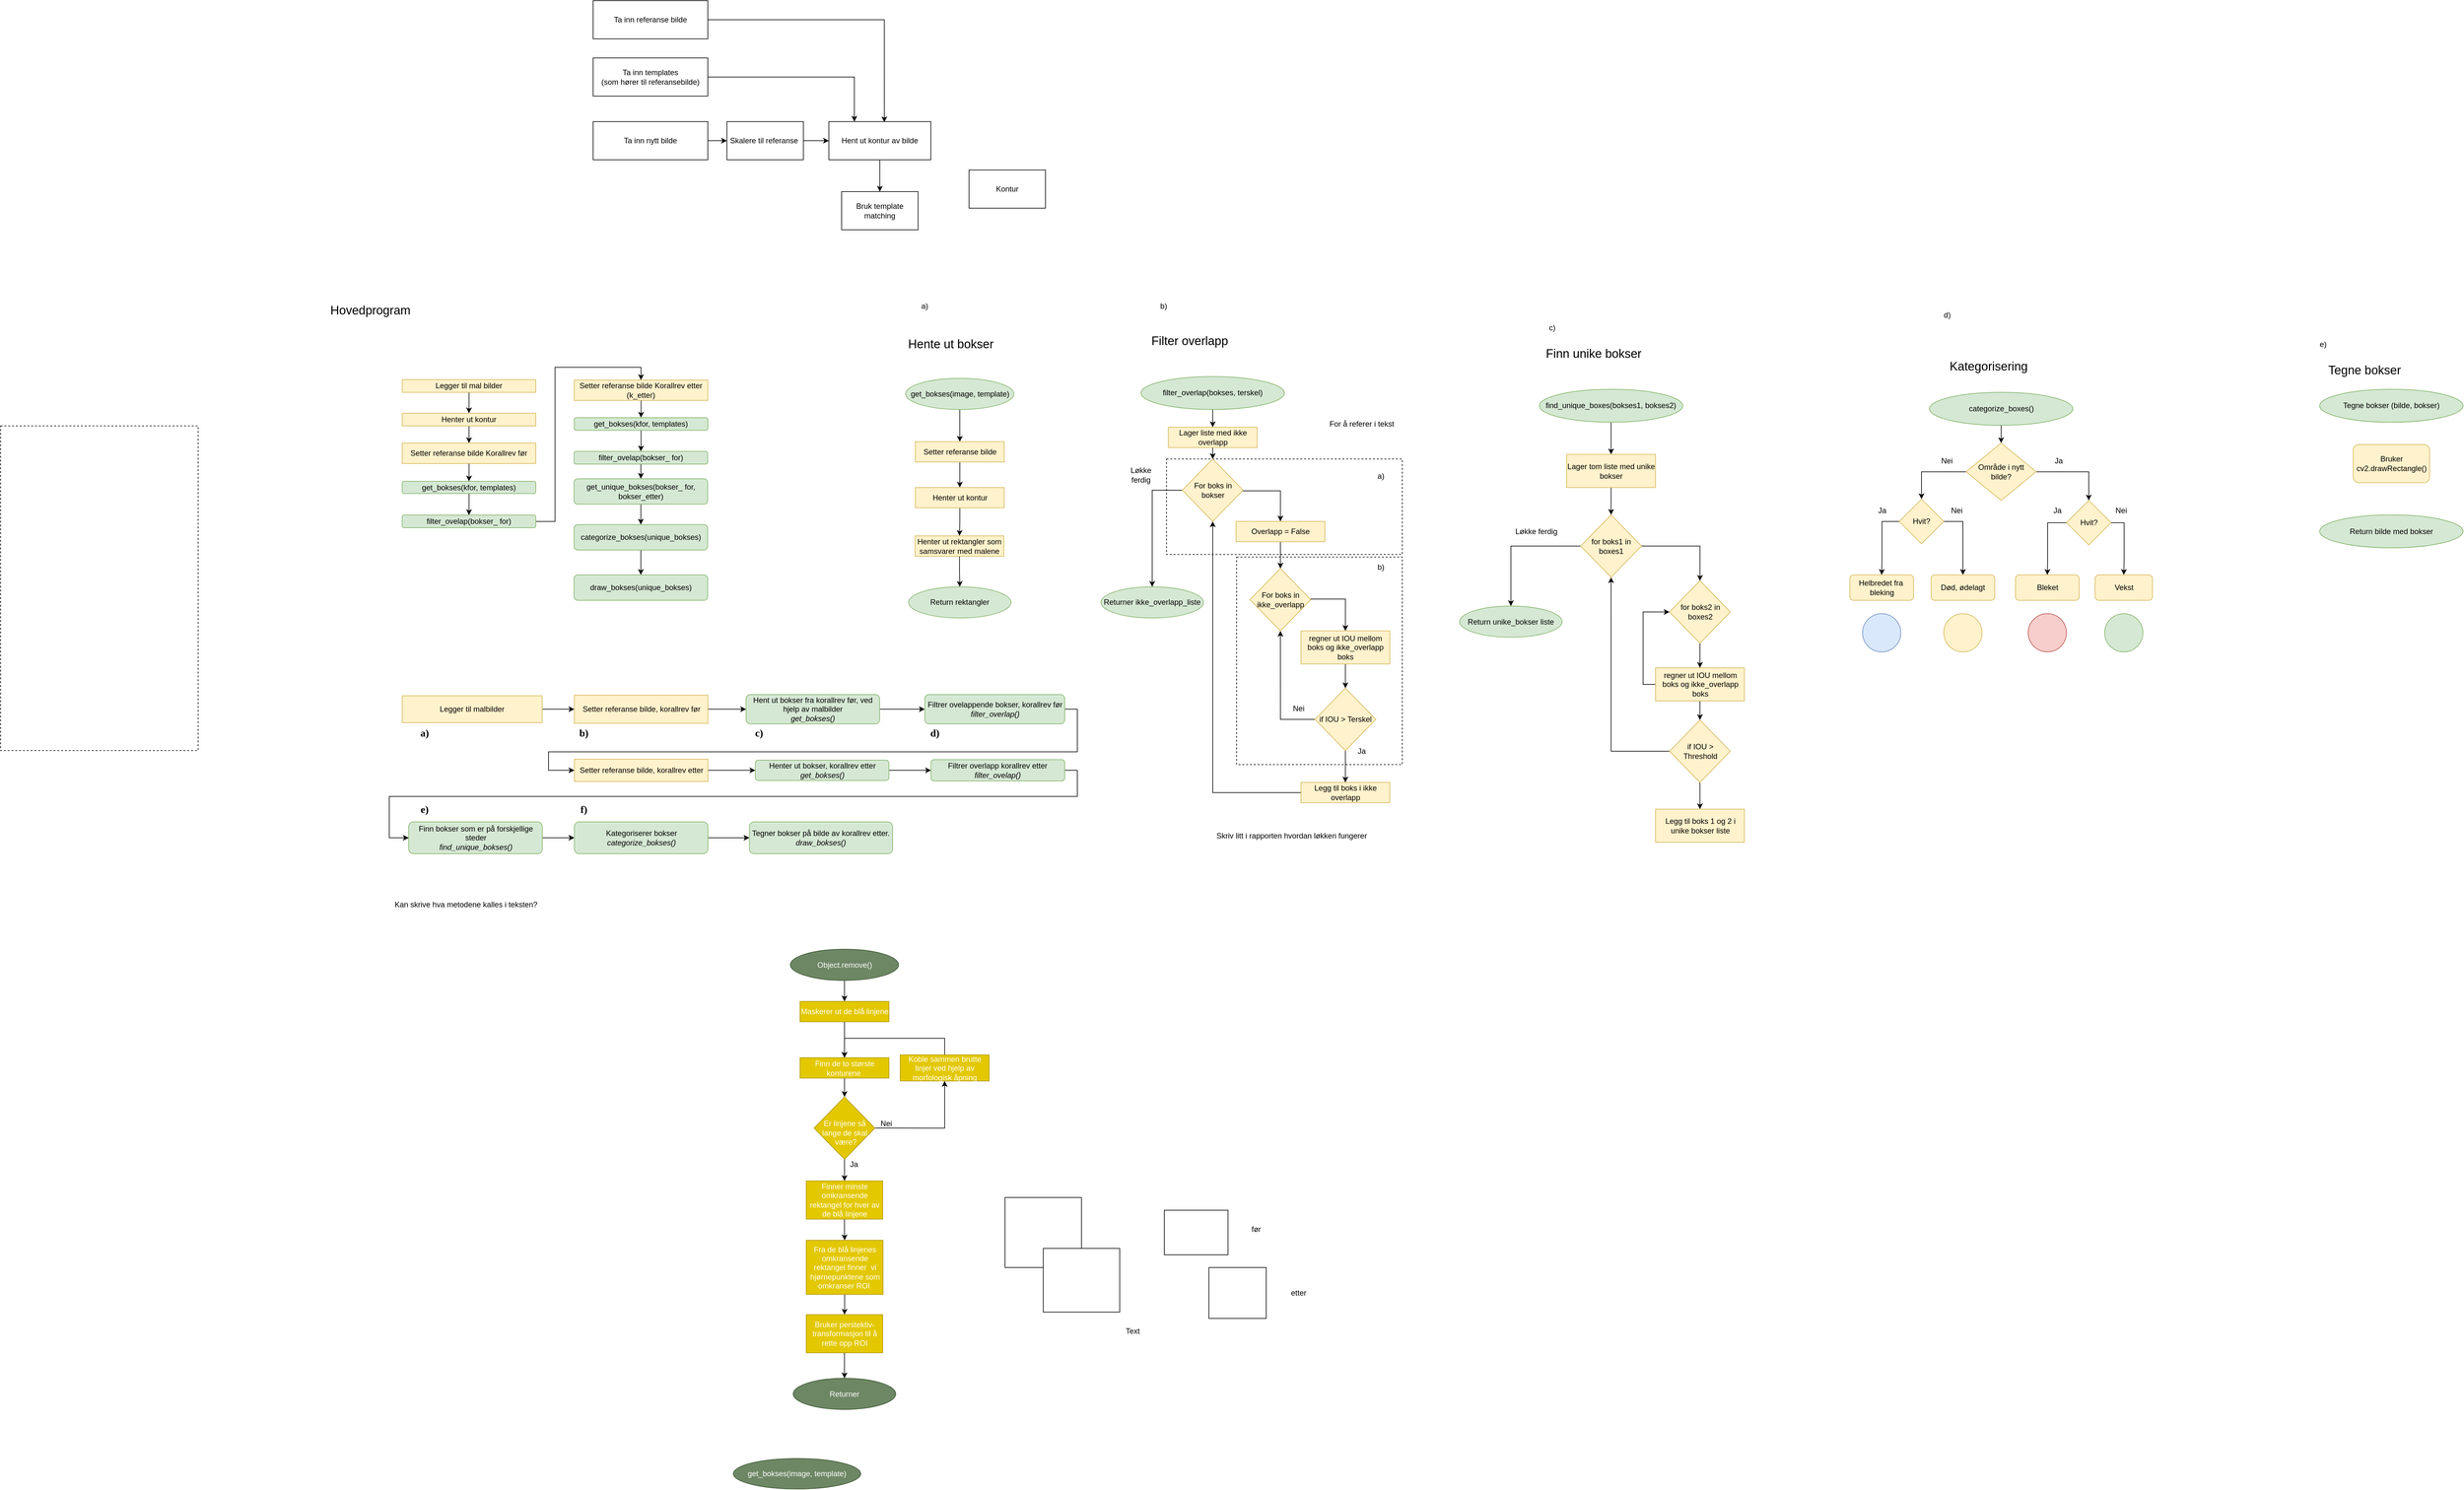 <mxfile version="14.5.7" type="github">
  <diagram id="ZGgq6k-ltOVmovlfIZoH" name="Page-1">
    <mxGraphModel dx="3076" dy="705" grid="1" gridSize="10" guides="1" tooltips="1" connect="1" arrows="1" fold="1" page="1" pageScale="1" pageWidth="827" pageHeight="1169" math="0" shadow="0">
      <root>
        <mxCell id="0" />
        <mxCell id="1" parent="0" />
        <mxCell id="r_N18aDr957ke0yvaHsw-37" value="" style="rounded=0;whiteSpace=wrap;html=1;dashed=1;fillColor=none;" parent="1" vertex="1">
          <mxGeometry x="1040" y="934" width="260" height="326" as="geometry" />
        </mxCell>
        <mxCell id="r_N18aDr957ke0yvaHsw-36" value="" style="rounded=0;whiteSpace=wrap;html=1;dashed=1;fillColor=none;" parent="1" vertex="1">
          <mxGeometry x="930" y="780" width="370" height="150" as="geometry" />
        </mxCell>
        <mxCell id="p8cAAoTmblI4a2AUB24l-36" value="" style="rounded=0;whiteSpace=wrap;html=1;dashed=1;fillColor=none;editable=1;" parent="1" vertex="1">
          <mxGeometry x="-900" y="728" width="310" height="510" as="geometry" />
        </mxCell>
        <mxCell id="SkGkPnIFWxc_dyA8LWUv-10" value="" style="edgeStyle=orthogonalEdgeStyle;rounded=0;orthogonalLoop=1;jettySize=auto;html=1;" parent="1" source="SkGkPnIFWxc_dyA8LWUv-1" target="SkGkPnIFWxc_dyA8LWUv-9" edge="1">
          <mxGeometry relative="1" as="geometry" />
        </mxCell>
        <mxCell id="SkGkPnIFWxc_dyA8LWUv-1" value="Ta inn nytt bilde" style="rounded=0;whiteSpace=wrap;html=1;" parent="1" vertex="1">
          <mxGeometry x="30" y="250" width="180" height="60" as="geometry" />
        </mxCell>
        <mxCell id="SkGkPnIFWxc_dyA8LWUv-13" style="edgeStyle=orthogonalEdgeStyle;rounded=0;orthogonalLoop=1;jettySize=auto;html=1;entryX=0.544;entryY=0.017;entryDx=0;entryDy=0;entryPerimeter=0;" parent="1" source="SkGkPnIFWxc_dyA8LWUv-2" target="SkGkPnIFWxc_dyA8LWUv-4" edge="1">
          <mxGeometry relative="1" as="geometry" />
        </mxCell>
        <mxCell id="SkGkPnIFWxc_dyA8LWUv-2" value="Ta inn referanse bilde&lt;br&gt;" style="rounded=0;whiteSpace=wrap;html=1;" parent="1" vertex="1">
          <mxGeometry x="30" y="60" width="180" height="60" as="geometry" />
        </mxCell>
        <mxCell id="SkGkPnIFWxc_dyA8LWUv-12" style="edgeStyle=orthogonalEdgeStyle;rounded=0;orthogonalLoop=1;jettySize=auto;html=1;entryX=0.25;entryY=0;entryDx=0;entryDy=0;" parent="1" source="SkGkPnIFWxc_dyA8LWUv-3" target="SkGkPnIFWxc_dyA8LWUv-4" edge="1">
          <mxGeometry relative="1" as="geometry" />
        </mxCell>
        <mxCell id="SkGkPnIFWxc_dyA8LWUv-3" value="Ta inn templates &lt;br&gt;(som hører til referansebilde)" style="rounded=0;whiteSpace=wrap;html=1;" parent="1" vertex="1">
          <mxGeometry x="30" y="150" width="180" height="60" as="geometry" />
        </mxCell>
        <mxCell id="SkGkPnIFWxc_dyA8LWUv-16" style="edgeStyle=orthogonalEdgeStyle;rounded=0;orthogonalLoop=1;jettySize=auto;html=1;entryX=0.5;entryY=0;entryDx=0;entryDy=0;" parent="1" source="SkGkPnIFWxc_dyA8LWUv-4" target="SkGkPnIFWxc_dyA8LWUv-15" edge="1">
          <mxGeometry relative="1" as="geometry" />
        </mxCell>
        <mxCell id="SkGkPnIFWxc_dyA8LWUv-4" value="Hent ut kontur av bilde" style="whiteSpace=wrap;html=1;" parent="1" vertex="1">
          <mxGeometry x="400" y="250" width="160" height="60" as="geometry" />
        </mxCell>
        <mxCell id="SkGkPnIFWxc_dyA8LWUv-11" style="edgeStyle=orthogonalEdgeStyle;rounded=0;orthogonalLoop=1;jettySize=auto;html=1;entryX=0;entryY=0.5;entryDx=0;entryDy=0;" parent="1" source="SkGkPnIFWxc_dyA8LWUv-9" target="SkGkPnIFWxc_dyA8LWUv-4" edge="1">
          <mxGeometry relative="1" as="geometry" />
        </mxCell>
        <mxCell id="SkGkPnIFWxc_dyA8LWUv-9" value="Skalere til referanse&amp;nbsp;" style="whiteSpace=wrap;html=1;" parent="1" vertex="1">
          <mxGeometry x="240" y="250" width="120" height="60" as="geometry" />
        </mxCell>
        <mxCell id="SkGkPnIFWxc_dyA8LWUv-15" value="Bruk template matching" style="whiteSpace=wrap;html=1;" parent="1" vertex="1">
          <mxGeometry x="420" y="360" width="120" height="60" as="geometry" />
        </mxCell>
        <mxCell id="SkGkPnIFWxc_dyA8LWUv-17" value="Kontur" style="whiteSpace=wrap;html=1;" parent="1" vertex="1">
          <mxGeometry x="620" y="326" width="120" height="60" as="geometry" />
        </mxCell>
        <mxCell id="p8cAAoTmblI4a2AUB24l-1" style="edgeStyle=orthogonalEdgeStyle;rounded=0;orthogonalLoop=1;jettySize=auto;html=1;entryX=0.5;entryY=0;entryDx=0;entryDy=0;" parent="1" source="p8cAAoTmblI4a2AUB24l-2" target="p8cAAoTmblI4a2AUB24l-4" edge="1">
          <mxGeometry relative="1" as="geometry" />
        </mxCell>
        <mxCell id="p8cAAoTmblI4a2AUB24l-2" value="Object.remove()" style="ellipse;whiteSpace=wrap;html=1;fillColor=#6d8764;strokeColor=#3A5431;fontColor=#ffffff;" parent="1" vertex="1">
          <mxGeometry x="339.5" y="1550" width="170" height="49" as="geometry" />
        </mxCell>
        <mxCell id="p8cAAoTmblI4a2AUB24l-3" style="edgeStyle=orthogonalEdgeStyle;rounded=0;orthogonalLoop=1;jettySize=auto;html=1;entryX=0.5;entryY=0;entryDx=0;entryDy=0;" parent="1" source="p8cAAoTmblI4a2AUB24l-4" target="p8cAAoTmblI4a2AUB24l-9" edge="1">
          <mxGeometry relative="1" as="geometry" />
        </mxCell>
        <mxCell id="p8cAAoTmblI4a2AUB24l-4" value="Maskerer ut de blå linjene" style="rounded=0;whiteSpace=wrap;html=1;fillColor=#e3c800;strokeColor=#B09500;fontColor=#ffffff;" parent="1" vertex="1">
          <mxGeometry x="354.75" y="1632" width="139.5" height="32" as="geometry" />
        </mxCell>
        <mxCell id="p8cAAoTmblI4a2AUB24l-5" style="edgeStyle=orthogonalEdgeStyle;rounded=0;orthogonalLoop=1;jettySize=auto;html=1;exitX=1;exitY=0.5;exitDx=0;exitDy=0;" parent="1" source="p8cAAoTmblI4a2AUB24l-7" target="p8cAAoTmblI4a2AUB24l-11" edge="1">
          <mxGeometry relative="1" as="geometry" />
        </mxCell>
        <mxCell id="p8cAAoTmblI4a2AUB24l-6" value="" style="edgeStyle=orthogonalEdgeStyle;rounded=0;orthogonalLoop=1;jettySize=auto;html=1;" parent="1" source="p8cAAoTmblI4a2AUB24l-7" target="p8cAAoTmblI4a2AUB24l-15" edge="1">
          <mxGeometry relative="1" as="geometry" />
        </mxCell>
        <mxCell id="p8cAAoTmblI4a2AUB24l-7" value="&lt;br&gt;Er linjene så&lt;br&gt;lange de skal&lt;br&gt;&amp;nbsp;være?" style="rhombus;whiteSpace=wrap;html=1;rounded=0;fontColor=#ffffff;strokeColor=#B09500;fillColor=#e3c800;align=center;" parent="1" vertex="1">
          <mxGeometry x="376.75" y="1782.05" width="95.5" height="98" as="geometry" />
        </mxCell>
        <mxCell id="p8cAAoTmblI4a2AUB24l-8" style="edgeStyle=orthogonalEdgeStyle;rounded=0;orthogonalLoop=1;jettySize=auto;html=1;entryX=0.5;entryY=0;entryDx=0;entryDy=0;" parent="1" source="p8cAAoTmblI4a2AUB24l-9" target="p8cAAoTmblI4a2AUB24l-7" edge="1">
          <mxGeometry relative="1" as="geometry" />
        </mxCell>
        <mxCell id="p8cAAoTmblI4a2AUB24l-9" value="Finn de to største konturene&amp;nbsp;" style="rounded=0;whiteSpace=wrap;html=1;fillColor=#e3c800;strokeColor=#B09500;fontColor=#ffffff;" parent="1" vertex="1">
          <mxGeometry x="354.75" y="1720.5" width="139.5" height="32" as="geometry" />
        </mxCell>
        <mxCell id="p8cAAoTmblI4a2AUB24l-10" style="edgeStyle=orthogonalEdgeStyle;rounded=0;orthogonalLoop=1;jettySize=auto;html=1;entryX=0.5;entryY=0;entryDx=0;entryDy=0;" parent="1" source="p8cAAoTmblI4a2AUB24l-11" target="p8cAAoTmblI4a2AUB24l-9" edge="1">
          <mxGeometry relative="1" as="geometry">
            <mxPoint x="627.75" y="1658.632" as="targetPoint" />
            <Array as="points">
              <mxPoint x="582" y="1690" />
              <mxPoint x="425" y="1690" />
            </Array>
          </mxGeometry>
        </mxCell>
        <mxCell id="p8cAAoTmblI4a2AUB24l-11" value="Koble sammen brutte linjer ved hjelp av morfologisk åpning" style="rounded=0;whiteSpace=wrap;html=1;fillColor=#e3c800;strokeColor=#B09500;fontColor=#ffffff;" parent="1" vertex="1">
          <mxGeometry x="512" y="1716" width="139.5" height="41" as="geometry" />
        </mxCell>
        <mxCell id="p8cAAoTmblI4a2AUB24l-12" value="&amp;nbsp;Nei" style="text;html=1;align=center;verticalAlign=middle;resizable=0;points=[];autosize=1;" parent="1" vertex="1">
          <mxGeometry x="472.25" y="1815" width="31" height="18" as="geometry" />
        </mxCell>
        <mxCell id="p8cAAoTmblI4a2AUB24l-13" value="Ja" style="text;html=1;align=center;verticalAlign=middle;resizable=0;points=[];autosize=1;" parent="1" vertex="1">
          <mxGeometry x="427" y="1879.25" width="23" height="18" as="geometry" />
        </mxCell>
        <mxCell id="p8cAAoTmblI4a2AUB24l-14" value="" style="edgeStyle=orthogonalEdgeStyle;rounded=0;orthogonalLoop=1;jettySize=auto;html=1;" parent="1" source="p8cAAoTmblI4a2AUB24l-15" target="p8cAAoTmblI4a2AUB24l-17" edge="1">
          <mxGeometry relative="1" as="geometry" />
        </mxCell>
        <mxCell id="p8cAAoTmblI4a2AUB24l-15" value="Finner minste omkransende rektangel for hver av de blå linjene" style="whiteSpace=wrap;html=1;rounded=0;fontColor=#ffffff;strokeColor=#B09500;fillColor=#e3c800;" parent="1" vertex="1">
          <mxGeometry x="364.5" y="1914" width="120" height="60" as="geometry" />
        </mxCell>
        <mxCell id="p8cAAoTmblI4a2AUB24l-16" value="" style="edgeStyle=orthogonalEdgeStyle;rounded=0;orthogonalLoop=1;jettySize=auto;html=1;" parent="1" source="p8cAAoTmblI4a2AUB24l-17" target="p8cAAoTmblI4a2AUB24l-19" edge="1">
          <mxGeometry relative="1" as="geometry" />
        </mxCell>
        <mxCell id="p8cAAoTmblI4a2AUB24l-17" value="Fra de blå linjenes omkransende rektangel finner&amp;nbsp; vi hjørnepunktene som omkranser ROI&amp;nbsp;" style="whiteSpace=wrap;html=1;rounded=0;fontColor=#ffffff;strokeColor=#B09500;fillColor=#e3c800;" parent="1" vertex="1">
          <mxGeometry x="364.5" y="2007.25" width="120.5" height="85" as="geometry" />
        </mxCell>
        <mxCell id="p8cAAoTmblI4a2AUB24l-18" style="edgeStyle=orthogonalEdgeStyle;rounded=0;orthogonalLoop=1;jettySize=auto;html=1;entryX=0.5;entryY=0;entryDx=0;entryDy=0;" parent="1" source="p8cAAoTmblI4a2AUB24l-19" target="p8cAAoTmblI4a2AUB24l-20" edge="1">
          <mxGeometry relative="1" as="geometry" />
        </mxCell>
        <mxCell id="p8cAAoTmblI4a2AUB24l-19" value="Bruker perstektiv-&lt;br&gt;transformasjon til å rette opp ROI" style="whiteSpace=wrap;html=1;rounded=0;fontColor=#ffffff;strokeColor=#B09500;fillColor=#e3c800;" parent="1" vertex="1">
          <mxGeometry x="364.5" y="2124" width="120" height="60" as="geometry" />
        </mxCell>
        <mxCell id="p8cAAoTmblI4a2AUB24l-20" value="Returner" style="ellipse;whiteSpace=wrap;html=1;fillColor=#6d8764;strokeColor=#3A5431;fontColor=#ffffff;" parent="1" vertex="1">
          <mxGeometry x="344" y="2224" width="161" height="49" as="geometry" />
        </mxCell>
        <mxCell id="OI-lx5I4sna6sdSm4W62-5" style="edgeStyle=orthogonalEdgeStyle;rounded=0;orthogonalLoop=1;jettySize=auto;html=1;entryX=0.5;entryY=0;entryDx=0;entryDy=0;" parent="1" source="p8cAAoTmblI4a2AUB24l-21" target="p8cAAoTmblI4a2AUB24l-31" edge="1">
          <mxGeometry relative="1" as="geometry" />
        </mxCell>
        <mxCell id="p8cAAoTmblI4a2AUB24l-21" value="Henter ut kontur" style="rounded=0;whiteSpace=wrap;html=1;fillColor=#fff2cc;strokeColor=#d6b656;" parent="1" vertex="1">
          <mxGeometry x="-269.75" y="708.05" width="209.75" height="20" as="geometry" />
        </mxCell>
        <mxCell id="OI-lx5I4sna6sdSm4W62-4" style="edgeStyle=orthogonalEdgeStyle;rounded=0;orthogonalLoop=1;jettySize=auto;html=1;entryX=0.5;entryY=0;entryDx=0;entryDy=0;" parent="1" source="p8cAAoTmblI4a2AUB24l-22" target="p8cAAoTmblI4a2AUB24l-21" edge="1">
          <mxGeometry relative="1" as="geometry" />
        </mxCell>
        <mxCell id="p8cAAoTmblI4a2AUB24l-22" value="Legger til mal bilder" style="rounded=0;whiteSpace=wrap;html=1;fillColor=#fff2cc;strokeColor=#d6b656;" parent="1" vertex="1">
          <mxGeometry x="-269.75" y="655.3" width="209.75" height="20" as="geometry" />
        </mxCell>
        <mxCell id="JTtAVbaNmjAXtIpmLMjt-3" style="edgeStyle=orthogonalEdgeStyle;rounded=0;orthogonalLoop=1;jettySize=auto;html=1;entryX=0.5;entryY=0;entryDx=0;entryDy=0;" parent="1" source="p8cAAoTmblI4a2AUB24l-23" target="p8cAAoTmblI4a2AUB24l-24" edge="1">
          <mxGeometry relative="1" as="geometry" />
        </mxCell>
        <mxCell id="p8cAAoTmblI4a2AUB24l-23" value="Setter referanse bilde" style="rounded=0;whiteSpace=wrap;html=1;fillColor=#fff2cc;strokeColor=#d6b656;" parent="1" vertex="1">
          <mxGeometry x="535.75" y="752.75" width="139.5" height="32" as="geometry" />
        </mxCell>
        <mxCell id="JTtAVbaNmjAXtIpmLMjt-4" style="edgeStyle=orthogonalEdgeStyle;rounded=0;orthogonalLoop=1;jettySize=auto;html=1;entryX=0.5;entryY=0;entryDx=0;entryDy=0;" parent="1" source="p8cAAoTmblI4a2AUB24l-24" target="p8cAAoTmblI4a2AUB24l-25" edge="1">
          <mxGeometry relative="1" as="geometry" />
        </mxCell>
        <mxCell id="p8cAAoTmblI4a2AUB24l-24" value="Henter ut kontur" style="rounded=0;whiteSpace=wrap;html=1;fillColor=#fff2cc;strokeColor=#d6b656;" parent="1" vertex="1">
          <mxGeometry x="535.75" y="824.75" width="139.5" height="32" as="geometry" />
        </mxCell>
        <mxCell id="JTtAVbaNmjAXtIpmLMjt-5" style="edgeStyle=orthogonalEdgeStyle;rounded=0;orthogonalLoop=1;jettySize=auto;html=1;entryX=0.5;entryY=0;entryDx=0;entryDy=0;" parent="1" source="p8cAAoTmblI4a2AUB24l-25" target="p8cAAoTmblI4a2AUB24l-26" edge="1">
          <mxGeometry relative="1" as="geometry" />
        </mxCell>
        <mxCell id="p8cAAoTmblI4a2AUB24l-25" value="Henter ut rektangler som samsvarer med malene" style="rounded=0;whiteSpace=wrap;html=1;fillColor=#fff2cc;strokeColor=#d6b656;" parent="1" vertex="1">
          <mxGeometry x="535.25" y="900.75" width="139.5" height="32" as="geometry" />
        </mxCell>
        <mxCell id="p8cAAoTmblI4a2AUB24l-26" value="Return rektangler" style="ellipse;whiteSpace=wrap;html=1;fillColor=#d5e8d4;strokeColor=#82b366;" parent="1" vertex="1">
          <mxGeometry x="525" y="980.75" width="161" height="49" as="geometry" />
        </mxCell>
        <mxCell id="JTtAVbaNmjAXtIpmLMjt-1" value="" style="edgeStyle=orthogonalEdgeStyle;rounded=0;orthogonalLoop=1;jettySize=auto;html=1;" parent="1" source="p8cAAoTmblI4a2AUB24l-27" target="p8cAAoTmblI4a2AUB24l-23" edge="1">
          <mxGeometry relative="1" as="geometry" />
        </mxCell>
        <mxCell id="p8cAAoTmblI4a2AUB24l-27" value="get_bokses(image, template)" style="ellipse;whiteSpace=wrap;html=1;fillColor=#d5e8d4;strokeColor=#82b366;" parent="1" vertex="1">
          <mxGeometry x="520.5" y="653.25" width="170" height="49" as="geometry" />
        </mxCell>
        <mxCell id="p8cAAoTmblI4a2AUB24l-28" value="get_bokses(image, template)" style="ellipse;whiteSpace=wrap;html=1;fillColor=#6d8764;strokeColor=#3A5431;fontColor=#ffffff;" parent="1" vertex="1">
          <mxGeometry x="250" y="2350" width="200" height="47.88" as="geometry" />
        </mxCell>
        <mxCell id="OI-lx5I4sna6sdSm4W62-7" style="edgeStyle=orthogonalEdgeStyle;rounded=0;orthogonalLoop=1;jettySize=auto;html=1;entryX=0.5;entryY=0;entryDx=0;entryDy=0;" parent="1" source="p8cAAoTmblI4a2AUB24l-30" target="r_N18aDr957ke0yvaHsw-3" edge="1">
          <mxGeometry relative="1" as="geometry" />
        </mxCell>
        <mxCell id="p8cAAoTmblI4a2AUB24l-30" value="get_bokses(kfor, templates)" style="rounded=1;whiteSpace=wrap;html=1;fillColor=#d5e8d4;strokeColor=#82b366;" parent="1" vertex="1">
          <mxGeometry x="-269.75" y="815.05" width="209.75" height="19.25" as="geometry" />
        </mxCell>
        <mxCell id="OI-lx5I4sna6sdSm4W62-6" style="edgeStyle=orthogonalEdgeStyle;rounded=0;orthogonalLoop=1;jettySize=auto;html=1;entryX=0.5;entryY=0;entryDx=0;entryDy=0;" parent="1" source="p8cAAoTmblI4a2AUB24l-31" target="p8cAAoTmblI4a2AUB24l-30" edge="1">
          <mxGeometry relative="1" as="geometry" />
        </mxCell>
        <mxCell id="p8cAAoTmblI4a2AUB24l-31" value="Setter referanse bilde Korallrev før" style="rounded=0;whiteSpace=wrap;html=1;fillColor=#fff2cc;strokeColor=#d6b656;" parent="1" vertex="1">
          <mxGeometry x="-269.75" y="755.05" width="209.75" height="32" as="geometry" />
        </mxCell>
        <mxCell id="OI-lx5I4sna6sdSm4W62-9" style="edgeStyle=orthogonalEdgeStyle;rounded=0;orthogonalLoop=1;jettySize=auto;html=1;entryX=0.5;entryY=0;entryDx=0;entryDy=0;" parent="1" source="p8cAAoTmblI4a2AUB24l-32" target="p8cAAoTmblI4a2AUB24l-33" edge="1">
          <mxGeometry relative="1" as="geometry" />
        </mxCell>
        <mxCell id="p8cAAoTmblI4a2AUB24l-32" value="Setter referanse bilde Korallrev etter (k_etter)" style="rounded=0;whiteSpace=wrap;html=1;fillColor=#fff2cc;strokeColor=#d6b656;" parent="1" vertex="1">
          <mxGeometry x="0.25" y="656" width="209.75" height="32" as="geometry" />
        </mxCell>
        <mxCell id="OI-lx5I4sna6sdSm4W62-10" style="edgeStyle=orthogonalEdgeStyle;rounded=0;orthogonalLoop=1;jettySize=auto;html=1;entryX=0.5;entryY=0;entryDx=0;entryDy=0;" parent="1" source="p8cAAoTmblI4a2AUB24l-33" target="r_N18aDr957ke0yvaHsw-4" edge="1">
          <mxGeometry relative="1" as="geometry" />
        </mxCell>
        <mxCell id="p8cAAoTmblI4a2AUB24l-33" value="get_bokses(kfor, templates)" style="rounded=1;whiteSpace=wrap;html=1;fillColor=#d5e8d4;strokeColor=#82b366;" parent="1" vertex="1">
          <mxGeometry x="0.25" y="715" width="209.75" height="20" as="geometry" />
        </mxCell>
        <mxCell id="p8cAAoTmblI4a2AUB24l-35" value="&lt;font style=&quot;font-size: 19px&quot;&gt;Hovedprogram&lt;/font&gt;" style="text;html=1;align=center;verticalAlign=middle;resizable=0;points=[];autosize=1;" parent="1" vertex="1">
          <mxGeometry x="-390" y="536.5" width="140" height="20" as="geometry" />
        </mxCell>
        <mxCell id="p8cAAoTmblI4a2AUB24l-37" value="&lt;font style=&quot;font-size: 19px&quot;&gt;Hente ut bokser&lt;/font&gt;" style="text;html=1;align=center;verticalAlign=middle;resizable=0;points=[];autosize=1;" parent="1" vertex="1">
          <mxGeometry x="515.5" y="590" width="150" height="20" as="geometry" />
        </mxCell>
        <mxCell id="p8cAAoTmblI4a2AUB24l-59" style="edgeStyle=orthogonalEdgeStyle;rounded=0;orthogonalLoop=1;jettySize=auto;html=1;exitX=0.5;exitY=1;exitDx=0;exitDy=0;entryX=0.5;entryY=0;entryDx=0;entryDy=0;" parent="1" source="p8cAAoTmblI4a2AUB24l-38" target="p8cAAoTmblI4a2AUB24l-44" edge="1">
          <mxGeometry relative="1" as="geometry" />
        </mxCell>
        <mxCell id="p8cAAoTmblI4a2AUB24l-38" value="Lager liste med ikke overlapp" style="rounded=0;whiteSpace=wrap;html=1;fillColor=#fff2cc;strokeColor=#d6b656;" parent="1" vertex="1">
          <mxGeometry x="932.75" y="730" width="139.5" height="32" as="geometry" />
        </mxCell>
        <mxCell id="p8cAAoTmblI4a2AUB24l-50" style="edgeStyle=orthogonalEdgeStyle;rounded=0;orthogonalLoop=1;jettySize=auto;html=1;entryX=0.5;entryY=0;entryDx=0;entryDy=0;" parent="1" source="p8cAAoTmblI4a2AUB24l-39" target="p8cAAoTmblI4a2AUB24l-45" edge="1">
          <mxGeometry relative="1" as="geometry">
            <mxPoint x="1109" y="980" as="targetPoint" />
          </mxGeometry>
        </mxCell>
        <mxCell id="p8cAAoTmblI4a2AUB24l-39" value="Overlapp = False" style="rounded=0;whiteSpace=wrap;html=1;fillColor=#fff2cc;strokeColor=#d6b656;" parent="1" vertex="1">
          <mxGeometry x="1039" y="878" width="139.5" height="32" as="geometry" />
        </mxCell>
        <mxCell id="p8cAAoTmblI4a2AUB24l-62" style="edgeStyle=orthogonalEdgeStyle;rounded=0;orthogonalLoop=1;jettySize=auto;html=1;entryX=0.5;entryY=1;entryDx=0;entryDy=0;" parent="1" source="p8cAAoTmblI4a2AUB24l-40" target="p8cAAoTmblI4a2AUB24l-44" edge="1">
          <mxGeometry relative="1" as="geometry">
            <mxPoint x="1003" y="1187.75" as="targetPoint" />
          </mxGeometry>
        </mxCell>
        <mxCell id="p8cAAoTmblI4a2AUB24l-40" value="Legg til boks i ikke overlapp" style="rounded=0;whiteSpace=wrap;html=1;fillColor=#fff2cc;strokeColor=#d6b656;" parent="1" vertex="1">
          <mxGeometry x="1141" y="1288" width="139.5" height="32" as="geometry" />
        </mxCell>
        <mxCell id="p8cAAoTmblI4a2AUB24l-41" value="Returner ikke_overlapp_liste" style="ellipse;whiteSpace=wrap;html=1;fillColor=#d5e8d4;strokeColor=#82b366;" parent="1" vertex="1">
          <mxGeometry x="827" y="980.75" width="161" height="49" as="geometry" />
        </mxCell>
        <mxCell id="p8cAAoTmblI4a2AUB24l-58" style="edgeStyle=orthogonalEdgeStyle;rounded=0;orthogonalLoop=1;jettySize=auto;html=1;exitX=0.5;exitY=1;exitDx=0;exitDy=0;entryX=0.5;entryY=0;entryDx=0;entryDy=0;" parent="1" source="p8cAAoTmblI4a2AUB24l-42" target="p8cAAoTmblI4a2AUB24l-38" edge="1">
          <mxGeometry relative="1" as="geometry" />
        </mxCell>
        <mxCell id="p8cAAoTmblI4a2AUB24l-42" value="filter_overlap(bokses, terskel)" style="ellipse;whiteSpace=wrap;html=1;fillColor=#d5e8d4;strokeColor=#82b366;" parent="1" vertex="1">
          <mxGeometry x="890" y="650.5" width="225" height="51.75" as="geometry" />
        </mxCell>
        <mxCell id="p8cAAoTmblI4a2AUB24l-43" value="&lt;font style=&quot;font-size: 19px&quot;&gt;Filter overlapp&lt;/font&gt;" style="text;html=1;align=center;verticalAlign=middle;resizable=0;points=[];autosize=1;" parent="1" vertex="1">
          <mxGeometry x="896" y="585" width="140" height="20" as="geometry" />
        </mxCell>
        <mxCell id="p8cAAoTmblI4a2AUB24l-49" style="edgeStyle=orthogonalEdgeStyle;rounded=0;orthogonalLoop=1;jettySize=auto;html=1;entryX=0.5;entryY=0;entryDx=0;entryDy=0;" parent="1" source="p8cAAoTmblI4a2AUB24l-44" target="p8cAAoTmblI4a2AUB24l-39" edge="1">
          <mxGeometry relative="1" as="geometry">
            <Array as="points">
              <mxPoint x="1003" y="830" />
              <mxPoint x="1109" y="830" />
            </Array>
          </mxGeometry>
        </mxCell>
        <mxCell id="p8cAAoTmblI4a2AUB24l-60" style="edgeStyle=orthogonalEdgeStyle;rounded=0;orthogonalLoop=1;jettySize=auto;html=1;entryX=0.5;entryY=0;entryDx=0;entryDy=0;" parent="1" source="p8cAAoTmblI4a2AUB24l-44" target="p8cAAoTmblI4a2AUB24l-41" edge="1">
          <mxGeometry relative="1" as="geometry">
            <Array as="points">
              <mxPoint x="908" y="829" />
            </Array>
          </mxGeometry>
        </mxCell>
        <mxCell id="p8cAAoTmblI4a2AUB24l-44" value="For boks in bokser" style="rhombus;whiteSpace=wrap;html=1;rounded=0;strokeColor=#d6b656;fillColor=#fff2cc;align=center;" parent="1" vertex="1">
          <mxGeometry x="954.75" y="780" width="95.5" height="98" as="geometry" />
        </mxCell>
        <mxCell id="p8cAAoTmblI4a2AUB24l-51" style="edgeStyle=orthogonalEdgeStyle;rounded=0;orthogonalLoop=1;jettySize=auto;html=1;entryX=0.5;entryY=0;entryDx=0;entryDy=0;exitX=1;exitY=0.5;exitDx=0;exitDy=0;" parent="1" source="p8cAAoTmblI4a2AUB24l-45" target="p8cAAoTmblI4a2AUB24l-47" edge="1">
          <mxGeometry relative="1" as="geometry">
            <Array as="points">
              <mxPoint x="1157" y="1000" />
              <mxPoint x="1211" y="1000" />
            </Array>
          </mxGeometry>
        </mxCell>
        <mxCell id="p8cAAoTmblI4a2AUB24l-45" value="For boks in ikke_overlapp" style="rhombus;whiteSpace=wrap;html=1;rounded=0;strokeColor=#d6b656;fillColor=#fff2cc;align=center;" parent="1" vertex="1">
          <mxGeometry x="1061" y="952" width="95.5" height="98" as="geometry" />
        </mxCell>
        <mxCell id="p8cAAoTmblI4a2AUB24l-53" value="" style="edgeStyle=orthogonalEdgeStyle;rounded=0;orthogonalLoop=1;jettySize=auto;html=1;" parent="1" source="p8cAAoTmblI4a2AUB24l-46" target="p8cAAoTmblI4a2AUB24l-40" edge="1">
          <mxGeometry relative="1" as="geometry" />
        </mxCell>
        <mxCell id="p8cAAoTmblI4a2AUB24l-64" style="edgeStyle=orthogonalEdgeStyle;rounded=0;orthogonalLoop=1;jettySize=auto;html=1;entryX=0.5;entryY=1;entryDx=0;entryDy=0;" parent="1" source="p8cAAoTmblI4a2AUB24l-46" target="p8cAAoTmblI4a2AUB24l-45" edge="1">
          <mxGeometry relative="1" as="geometry" />
        </mxCell>
        <mxCell id="p8cAAoTmblI4a2AUB24l-46" value="if IOU &amp;gt; Terskel" style="rhombus;whiteSpace=wrap;html=1;rounded=0;strokeColor=#d6b656;fillColor=#fff2cc;align=center;" parent="1" vertex="1">
          <mxGeometry x="1163" y="1140" width="95.5" height="98" as="geometry" />
        </mxCell>
        <mxCell id="p8cAAoTmblI4a2AUB24l-56" style="edgeStyle=orthogonalEdgeStyle;rounded=0;orthogonalLoop=1;jettySize=auto;html=1;exitX=0.5;exitY=1;exitDx=0;exitDy=0;entryX=0.5;entryY=0;entryDx=0;entryDy=0;" parent="1" source="p8cAAoTmblI4a2AUB24l-47" target="p8cAAoTmblI4a2AUB24l-46" edge="1">
          <mxGeometry relative="1" as="geometry" />
        </mxCell>
        <mxCell id="p8cAAoTmblI4a2AUB24l-47" value="regner ut IOU mellom boks og ikke_overlapp boks" style="rounded=0;whiteSpace=wrap;html=1;fillColor=#fff2cc;strokeColor=#d6b656;" parent="1" vertex="1">
          <mxGeometry x="1141" y="1050" width="139.5" height="52" as="geometry" />
        </mxCell>
        <mxCell id="p8cAAoTmblI4a2AUB24l-61" value="Løkke ferdig" style="text;html=1;strokeColor=none;fillColor=none;align=center;verticalAlign=middle;whiteSpace=wrap;rounded=0;dashed=1;" parent="1" vertex="1">
          <mxGeometry x="870" y="795" width="40" height="20" as="geometry" />
        </mxCell>
        <mxCell id="p8cAAoTmblI4a2AUB24l-65" value="Ja" style="text;html=1;align=center;verticalAlign=middle;resizable=0;points=[];autosize=1;" parent="1" vertex="1">
          <mxGeometry x="1220.5" y="1229" width="30" height="20" as="geometry" />
        </mxCell>
        <mxCell id="p8cAAoTmblI4a2AUB24l-66" value="Nei" style="text;html=1;align=center;verticalAlign=middle;resizable=0;points=[];autosize=1;" parent="1" vertex="1">
          <mxGeometry x="1121.5" y="1161.75" width="30" height="20" as="geometry" />
        </mxCell>
        <mxCell id="p8cAAoTmblI4a2AUB24l-67" value="Skriv litt i rapporten hvordan løkken fungerer" style="text;html=1;align=center;verticalAlign=middle;resizable=0;points=[];autosize=1;" parent="1" vertex="1">
          <mxGeometry x="1000.5" y="1362" width="250" height="20" as="geometry" />
        </mxCell>
        <mxCell id="r_N18aDr957ke0yvaHsw-1" value="a)" style="text;html=1;align=center;verticalAlign=middle;resizable=0;points=[];autosize=1;" parent="1" vertex="1">
          <mxGeometry x="1250.5" y="797.25" width="30" height="20" as="geometry" />
        </mxCell>
        <mxCell id="r_N18aDr957ke0yvaHsw-2" value="For å referer i tekst" style="text;html=1;align=center;verticalAlign=middle;resizable=0;points=[];autosize=1;" parent="1" vertex="1">
          <mxGeometry x="1175.5" y="715" width="120" height="20" as="geometry" />
        </mxCell>
        <mxCell id="jZJCopuJqyTrzO6uzVs6-1" style="edgeStyle=orthogonalEdgeStyle;rounded=0;orthogonalLoop=1;jettySize=auto;html=1;entryX=0.5;entryY=0;entryDx=0;entryDy=0;" parent="1" source="r_N18aDr957ke0yvaHsw-3" target="p8cAAoTmblI4a2AUB24l-32" edge="1">
          <mxGeometry relative="1" as="geometry" />
        </mxCell>
        <mxCell id="r_N18aDr957ke0yvaHsw-3" value="filter_ovelap(bokser_ for)" style="rounded=1;whiteSpace=wrap;html=1;fillColor=#d5e8d4;strokeColor=#82b366;" parent="1" vertex="1">
          <mxGeometry x="-269.75" y="868.05" width="209.75" height="20" as="geometry" />
        </mxCell>
        <mxCell id="OI-lx5I4sna6sdSm4W62-11" style="edgeStyle=orthogonalEdgeStyle;rounded=0;orthogonalLoop=1;jettySize=auto;html=1;entryX=0.5;entryY=0;entryDx=0;entryDy=0;" parent="1" source="r_N18aDr957ke0yvaHsw-4" target="r_N18aDr957ke0yvaHsw-5" edge="1">
          <mxGeometry relative="1" as="geometry" />
        </mxCell>
        <mxCell id="r_N18aDr957ke0yvaHsw-4" value="filter_ovelap(bokser_ for)" style="rounded=1;whiteSpace=wrap;html=1;fillColor=#d5e8d4;strokeColor=#82b366;" parent="1" vertex="1">
          <mxGeometry y="768" width="209.75" height="20" as="geometry" />
        </mxCell>
        <mxCell id="OI-lx5I4sna6sdSm4W62-13" style="edgeStyle=orthogonalEdgeStyle;rounded=0;orthogonalLoop=1;jettySize=auto;html=1;entryX=0.5;entryY=0;entryDx=0;entryDy=0;" parent="1" source="r_N18aDr957ke0yvaHsw-5" target="OI-lx5I4sna6sdSm4W62-12" edge="1">
          <mxGeometry relative="1" as="geometry" />
        </mxCell>
        <mxCell id="r_N18aDr957ke0yvaHsw-5" value="get_unique_bokses(bokser_ for, bokser_etter)" style="rounded=1;whiteSpace=wrap;html=1;fillColor=#d5e8d4;strokeColor=#82b366;" parent="1" vertex="1">
          <mxGeometry y="811" width="209.75" height="40" as="geometry" />
        </mxCell>
        <mxCell id="r_N18aDr957ke0yvaHsw-31" value="" style="edgeStyle=orthogonalEdgeStyle;rounded=0;orthogonalLoop=1;jettySize=auto;html=1;" parent="1" source="r_N18aDr957ke0yvaHsw-6" target="r_N18aDr957ke0yvaHsw-12" edge="1">
          <mxGeometry relative="1" as="geometry" />
        </mxCell>
        <mxCell id="r_N18aDr957ke0yvaHsw-6" value="find_unique_boxes(bokses1, bokses2)" style="ellipse;whiteSpace=wrap;html=1;fillColor=#d5e8d4;strokeColor=#82b366;" parent="1" vertex="1">
          <mxGeometry x="1515.25" y="670.5" width="225" height="51.75" as="geometry" />
        </mxCell>
        <mxCell id="r_N18aDr957ke0yvaHsw-25" value="" style="edgeStyle=orthogonalEdgeStyle;rounded=0;orthogonalLoop=1;jettySize=auto;html=1;" parent="1" source="r_N18aDr957ke0yvaHsw-7" target="r_N18aDr957ke0yvaHsw-11" edge="1">
          <mxGeometry relative="1" as="geometry" />
        </mxCell>
        <mxCell id="r_N18aDr957ke0yvaHsw-26" style="edgeStyle=orthogonalEdgeStyle;rounded=0;orthogonalLoop=1;jettySize=auto;html=1;entryX=0.5;entryY=1;entryDx=0;entryDy=0;" parent="1" source="r_N18aDr957ke0yvaHsw-7" target="r_N18aDr957ke0yvaHsw-16" edge="1">
          <mxGeometry relative="1" as="geometry">
            <mxPoint x="1520.0" y="990" as="targetPoint" />
          </mxGeometry>
        </mxCell>
        <mxCell id="r_N18aDr957ke0yvaHsw-7" value="if IOU &amp;gt; Threshold" style="rhombus;whiteSpace=wrap;html=1;rounded=0;strokeColor=#d6b656;fillColor=#fff2cc;align=center;" parent="1" vertex="1">
          <mxGeometry x="1719.5" y="1190" width="95.5" height="98" as="geometry" />
        </mxCell>
        <mxCell id="r_N18aDr957ke0yvaHsw-29" value="" style="edgeStyle=orthogonalEdgeStyle;rounded=0;orthogonalLoop=1;jettySize=auto;html=1;" parent="1" source="r_N18aDr957ke0yvaHsw-8" target="r_N18aDr957ke0yvaHsw-7" edge="1">
          <mxGeometry relative="1" as="geometry" />
        </mxCell>
        <mxCell id="r_N18aDr957ke0yvaHsw-30" style="edgeStyle=orthogonalEdgeStyle;rounded=0;orthogonalLoop=1;jettySize=auto;html=1;entryX=0;entryY=0.5;entryDx=0;entryDy=0;" parent="1" source="r_N18aDr957ke0yvaHsw-8" target="r_N18aDr957ke0yvaHsw-15" edge="1">
          <mxGeometry relative="1" as="geometry">
            <Array as="points">
              <mxPoint x="1678" y="1134" />
              <mxPoint x="1678" y="1020" />
            </Array>
          </mxGeometry>
        </mxCell>
        <mxCell id="r_N18aDr957ke0yvaHsw-8" value="regner ut IOU mellom boks og ikke_overlapp boks" style="rounded=0;whiteSpace=wrap;html=1;fillColor=#fff2cc;strokeColor=#d6b656;" parent="1" vertex="1">
          <mxGeometry x="1697.5" y="1108" width="139.5" height="52" as="geometry" />
        </mxCell>
        <mxCell id="r_N18aDr957ke0yvaHsw-11" value="Legg til boks 1 og 2 i unike bokser liste" style="rounded=0;whiteSpace=wrap;html=1;fillColor=#fff2cc;strokeColor=#d6b656;" parent="1" vertex="1">
          <mxGeometry x="1697.5" y="1330" width="139.5" height="52" as="geometry" />
        </mxCell>
        <mxCell id="r_N18aDr957ke0yvaHsw-32" value="" style="edgeStyle=orthogonalEdgeStyle;rounded=0;orthogonalLoop=1;jettySize=auto;html=1;" parent="1" source="r_N18aDr957ke0yvaHsw-12" target="r_N18aDr957ke0yvaHsw-16" edge="1">
          <mxGeometry relative="1" as="geometry" />
        </mxCell>
        <mxCell id="r_N18aDr957ke0yvaHsw-12" value="Lager tom liste med unike bokser" style="rounded=0;whiteSpace=wrap;html=1;fillColor=#fff2cc;strokeColor=#d6b656;" parent="1" vertex="1">
          <mxGeometry x="1558" y="772.75" width="139.5" height="52" as="geometry" />
        </mxCell>
        <mxCell id="r_N18aDr957ke0yvaHsw-28" value="" style="edgeStyle=orthogonalEdgeStyle;rounded=0;orthogonalLoop=1;jettySize=auto;html=1;" parent="1" source="r_N18aDr957ke0yvaHsw-15" target="r_N18aDr957ke0yvaHsw-8" edge="1">
          <mxGeometry relative="1" as="geometry" />
        </mxCell>
        <mxCell id="r_N18aDr957ke0yvaHsw-15" value="for boks2 in boxes2" style="rhombus;whiteSpace=wrap;html=1;rounded=0;strokeColor=#d6b656;fillColor=#fff2cc;align=center;" parent="1" vertex="1">
          <mxGeometry x="1719.5" y="971.25" width="95.5" height="98" as="geometry" />
        </mxCell>
        <mxCell id="r_N18aDr957ke0yvaHsw-27" style="edgeStyle=orthogonalEdgeStyle;rounded=0;orthogonalLoop=1;jettySize=auto;html=1;entryX=0.5;entryY=0;entryDx=0;entryDy=0;" parent="1" source="r_N18aDr957ke0yvaHsw-16" target="r_N18aDr957ke0yvaHsw-15" edge="1">
          <mxGeometry relative="1" as="geometry" />
        </mxCell>
        <mxCell id="r_N18aDr957ke0yvaHsw-33" style="edgeStyle=orthogonalEdgeStyle;rounded=0;orthogonalLoop=1;jettySize=auto;html=1;entryX=0.5;entryY=0;entryDx=0;entryDy=0;" parent="1" source="r_N18aDr957ke0yvaHsw-16" target="r_N18aDr957ke0yvaHsw-34" edge="1">
          <mxGeometry relative="1" as="geometry">
            <mxPoint x="1460.0" y="1000" as="targetPoint" />
          </mxGeometry>
        </mxCell>
        <mxCell id="r_N18aDr957ke0yvaHsw-16" value="for boks1 in boxes1" style="rhombus;whiteSpace=wrap;html=1;rounded=0;strokeColor=#d6b656;fillColor=#fff2cc;align=center;" parent="1" vertex="1">
          <mxGeometry x="1580" y="867.75" width="95.5" height="98" as="geometry" />
        </mxCell>
        <mxCell id="r_N18aDr957ke0yvaHsw-18" value="Text" style="text;html=1;strokeColor=none;fillColor=none;align=center;verticalAlign=middle;whiteSpace=wrap;rounded=0;" parent="1" vertex="1">
          <mxGeometry x="856.5" y="2140" width="40" height="20" as="geometry" />
        </mxCell>
        <mxCell id="r_N18aDr957ke0yvaHsw-19" value="" style="rounded=0;whiteSpace=wrap;html=1;" parent="1" vertex="1">
          <mxGeometry x="676.5" y="1940" width="120" height="110" as="geometry" />
        </mxCell>
        <mxCell id="r_N18aDr957ke0yvaHsw-20" value="" style="rounded=0;whiteSpace=wrap;html=1;" parent="1" vertex="1">
          <mxGeometry x="736.5" y="2020" width="120" height="100" as="geometry" />
        </mxCell>
        <mxCell id="r_N18aDr957ke0yvaHsw-21" value="" style="rounded=0;whiteSpace=wrap;html=1;" parent="1" vertex="1">
          <mxGeometry x="926.5" y="1960" width="100" height="70" as="geometry" />
        </mxCell>
        <mxCell id="r_N18aDr957ke0yvaHsw-22" value="" style="rounded=0;whiteSpace=wrap;html=1;" parent="1" vertex="1">
          <mxGeometry x="996.5" y="2050" width="90" height="80" as="geometry" />
        </mxCell>
        <mxCell id="r_N18aDr957ke0yvaHsw-23" value="før&amp;nbsp;" style="text;html=1;align=center;verticalAlign=middle;resizable=0;points=[];autosize=1;" parent="1" vertex="1">
          <mxGeometry x="1056.5" y="1980" width="30" height="20" as="geometry" />
        </mxCell>
        <mxCell id="r_N18aDr957ke0yvaHsw-24" value="etter" style="text;html=1;align=center;verticalAlign=middle;resizable=0;points=[];autosize=1;" parent="1" vertex="1">
          <mxGeometry x="1116.5" y="2080" width="40" height="20" as="geometry" />
        </mxCell>
        <mxCell id="r_N18aDr957ke0yvaHsw-34" value="Return unike_bokser liste" style="ellipse;whiteSpace=wrap;html=1;fillColor=#d5e8d4;strokeColor=#82b366;" parent="1" vertex="1">
          <mxGeometry x="1390" y="1011" width="161" height="49" as="geometry" />
        </mxCell>
        <mxCell id="r_N18aDr957ke0yvaHsw-35" value="Løkke ferdig" style="text;html=1;align=center;verticalAlign=middle;resizable=0;points=[];autosize=1;" parent="1" vertex="1">
          <mxGeometry x="1470" y="884" width="80" height="20" as="geometry" />
        </mxCell>
        <mxCell id="r_N18aDr957ke0yvaHsw-38" value="b)" style="text;html=1;align=center;verticalAlign=middle;resizable=0;points=[];autosize=1;" parent="1" vertex="1">
          <mxGeometry x="1250.5" y="940" width="30" height="20" as="geometry" />
        </mxCell>
        <mxCell id="OI-lx5I4sna6sdSm4W62-15" style="edgeStyle=orthogonalEdgeStyle;rounded=0;orthogonalLoop=1;jettySize=auto;html=1;entryX=0.5;entryY=0;entryDx=0;entryDy=0;" parent="1" source="OI-lx5I4sna6sdSm4W62-12" target="OI-lx5I4sna6sdSm4W62-14" edge="1">
          <mxGeometry relative="1" as="geometry" />
        </mxCell>
        <mxCell id="OI-lx5I4sna6sdSm4W62-12" value="categorize_bokses(unique_bokses)" style="rounded=1;whiteSpace=wrap;html=1;fillColor=#d5e8d4;strokeColor=#82b366;" parent="1" vertex="1">
          <mxGeometry y="883" width="209.75" height="40" as="geometry" />
        </mxCell>
        <mxCell id="OI-lx5I4sna6sdSm4W62-14" value="draw_bokses(unique_bokses)" style="rounded=1;whiteSpace=wrap;html=1;fillColor=#d5e8d4;strokeColor=#82b366;" parent="1" vertex="1">
          <mxGeometry y="962" width="209.75" height="40" as="geometry" />
        </mxCell>
        <mxCell id="bg9UeKD65mbcMoR0EMQl-3" value="" style="edgeStyle=orthogonalEdgeStyle;rounded=0;orthogonalLoop=1;jettySize=auto;html=1;" parent="1" source="jZJCopuJqyTrzO6uzVs6-5" target="jZJCopuJqyTrzO6uzVs6-9" edge="1">
          <mxGeometry relative="1" as="geometry" />
        </mxCell>
        <mxCell id="jZJCopuJqyTrzO6uzVs6-5" value="Legger til malbilder" style="rounded=0;whiteSpace=wrap;html=1;fillColor=#fff2cc;strokeColor=#d6b656;" parent="1" vertex="1">
          <mxGeometry x="-269.75" y="1151.88" width="219.75" height="42.31" as="geometry" />
        </mxCell>
        <mxCell id="bg9UeKD65mbcMoR0EMQl-1" value="" style="edgeStyle=orthogonalEdgeStyle;rounded=0;orthogonalLoop=1;jettySize=auto;html=1;" parent="1" source="jZJCopuJqyTrzO6uzVs6-7" target="jZJCopuJqyTrzO6uzVs6-15" edge="1">
          <mxGeometry relative="1" as="geometry" />
        </mxCell>
        <mxCell id="jZJCopuJqyTrzO6uzVs6-7" value="Hent ut bokser fra korallrev før, ved hjelp av malbilder&lt;br&gt;&lt;i&gt;get_bokses()&lt;/i&gt;" style="rounded=1;whiteSpace=wrap;html=1;fillColor=#d5e8d4;strokeColor=#82b366;" parent="1" vertex="1">
          <mxGeometry x="270" y="1150" width="209.75" height="46.07" as="geometry" />
        </mxCell>
        <mxCell id="jZJCopuJqyTrzO6uzVs6-25" value="" style="edgeStyle=orthogonalEdgeStyle;rounded=0;orthogonalLoop=1;jettySize=auto;html=1;" parent="1" source="jZJCopuJqyTrzO6uzVs6-9" target="jZJCopuJqyTrzO6uzVs6-7" edge="1">
          <mxGeometry relative="1" as="geometry" />
        </mxCell>
        <mxCell id="jZJCopuJqyTrzO6uzVs6-9" value="Setter referanse bilde, korallrev før" style="rounded=0;whiteSpace=wrap;html=1;fillColor=#fff2cc;strokeColor=#d6b656;" parent="1" vertex="1">
          <mxGeometry x="0.5" y="1150.885" width="209.75" height="44.3" as="geometry" />
        </mxCell>
        <mxCell id="E385I6RqiUNlAUfvrRy--2" style="edgeStyle=orthogonalEdgeStyle;rounded=0;orthogonalLoop=1;jettySize=auto;html=1;entryX=0;entryY=0.5;entryDx=0;entryDy=0;" parent="1" source="jZJCopuJqyTrzO6uzVs6-11" target="jZJCopuJqyTrzO6uzVs6-13" edge="1">
          <mxGeometry relative="1" as="geometry" />
        </mxCell>
        <mxCell id="jZJCopuJqyTrzO6uzVs6-11" value="Setter referanse bilde, korallrev etter" style="rounded=0;whiteSpace=wrap;html=1;fillColor=#fff2cc;strokeColor=#d6b656;" parent="1" vertex="1">
          <mxGeometry x="0.5" y="1251.5" width="209.75" height="35" as="geometry" />
        </mxCell>
        <mxCell id="jZJCopuJqyTrzO6uzVs6-29" value="" style="edgeStyle=orthogonalEdgeStyle;rounded=0;orthogonalLoop=1;jettySize=auto;html=1;" parent="1" source="jZJCopuJqyTrzO6uzVs6-13" target="jZJCopuJqyTrzO6uzVs6-17" edge="1">
          <mxGeometry relative="1" as="geometry" />
        </mxCell>
        <mxCell id="jZJCopuJqyTrzO6uzVs6-13" value="Henter ut bokser, korallrev etter&lt;br&gt;&lt;i&gt;get_bokses()&lt;/i&gt;" style="rounded=1;whiteSpace=wrap;html=1;fillColor=#d5e8d4;strokeColor=#82b366;" parent="1" vertex="1">
          <mxGeometry x="284.5" y="1253" width="209.75" height="32" as="geometry" />
        </mxCell>
        <mxCell id="bg9UeKD65mbcMoR0EMQl-2" style="edgeStyle=orthogonalEdgeStyle;rounded=0;orthogonalLoop=1;jettySize=auto;html=1;entryX=0;entryY=0.5;entryDx=0;entryDy=0;" parent="1" source="jZJCopuJqyTrzO6uzVs6-15" target="jZJCopuJqyTrzO6uzVs6-11" edge="1">
          <mxGeometry relative="1" as="geometry">
            <Array as="points">
              <mxPoint x="790" y="1173" />
              <mxPoint x="790" y="1240" />
              <mxPoint x="-40" y="1240" />
              <mxPoint x="-40" y="1269" />
            </Array>
          </mxGeometry>
        </mxCell>
        <mxCell id="jZJCopuJqyTrzO6uzVs6-15" value="Filtrer ovelappende bokser, korallrev før&lt;br&gt;&lt;i&gt;filter_overlap()&lt;/i&gt;" style="rounded=1;whiteSpace=wrap;html=1;fillColor=#d5e8d4;strokeColor=#82b366;" parent="1" vertex="1">
          <mxGeometry x="550.5" y="1150" width="219.75" height="46.07" as="geometry" />
        </mxCell>
        <mxCell id="E385I6RqiUNlAUfvrRy--11" style="edgeStyle=orthogonalEdgeStyle;rounded=0;orthogonalLoop=1;jettySize=auto;html=1;entryX=0;entryY=0.5;entryDx=0;entryDy=0;" parent="1" source="jZJCopuJqyTrzO6uzVs6-17" target="jZJCopuJqyTrzO6uzVs6-19" edge="1">
          <mxGeometry relative="1" as="geometry">
            <Array as="points">
              <mxPoint x="790" y="1269" />
              <mxPoint x="790" y="1310" />
              <mxPoint x="-290" y="1310" />
              <mxPoint x="-290" y="1375" />
            </Array>
          </mxGeometry>
        </mxCell>
        <mxCell id="jZJCopuJqyTrzO6uzVs6-17" value="Filtrer overlapp korallrev etter&lt;br&gt;&lt;i&gt;filter_ovelap()&lt;/i&gt;" style="rounded=1;whiteSpace=wrap;html=1;fillColor=#d5e8d4;strokeColor=#82b366;" parent="1" vertex="1">
          <mxGeometry x="560.25" y="1252.25" width="210" height="33.5" as="geometry" />
        </mxCell>
        <mxCell id="jZJCopuJqyTrzO6uzVs6-31" value="" style="edgeStyle=orthogonalEdgeStyle;rounded=0;orthogonalLoop=1;jettySize=auto;html=1;" parent="1" source="jZJCopuJqyTrzO6uzVs6-19" target="jZJCopuJqyTrzO6uzVs6-21" edge="1">
          <mxGeometry relative="1" as="geometry" />
        </mxCell>
        <mxCell id="jZJCopuJqyTrzO6uzVs6-19" value="Finn bokser som er på forskjellige steder&lt;br&gt;&lt;i&gt;find_unique_bokses()&lt;/i&gt;" style="rounded=1;whiteSpace=wrap;html=1;fillColor=#d5e8d4;strokeColor=#82b366;" parent="1" vertex="1">
          <mxGeometry x="-259.5" y="1350" width="209.75" height="50" as="geometry" />
        </mxCell>
        <mxCell id="jZJCopuJqyTrzO6uzVs6-32" value="" style="edgeStyle=orthogonalEdgeStyle;rounded=0;orthogonalLoop=1;jettySize=auto;html=1;" parent="1" source="jZJCopuJqyTrzO6uzVs6-21" target="jZJCopuJqyTrzO6uzVs6-22" edge="1">
          <mxGeometry relative="1" as="geometry" />
        </mxCell>
        <mxCell id="jZJCopuJqyTrzO6uzVs6-21" value="Kategoriserer bokser&lt;br&gt;&lt;i&gt;categorize_bokses()&lt;/i&gt;" style="rounded=1;whiteSpace=wrap;html=1;fillColor=#d5e8d4;strokeColor=#82b366;" parent="1" vertex="1">
          <mxGeometry x="0.5" y="1350" width="209.75" height="50" as="geometry" />
        </mxCell>
        <mxCell id="jZJCopuJqyTrzO6uzVs6-22" value="Tegner bokser på bilde av korallrev etter.&lt;br&gt;&lt;i&gt;draw_bokses()&lt;/i&gt;" style="rounded=1;whiteSpace=wrap;html=1;fillColor=#d5e8d4;strokeColor=#82b366;" parent="1" vertex="1">
          <mxGeometry x="275.25" y="1350" width="224.75" height="50" as="geometry" />
        </mxCell>
        <mxCell id="JTtAVbaNmjAXtIpmLMjt-6" value="&lt;font style=&quot;font-size: 19px&quot;&gt;Finn unike bokser&lt;/font&gt;" style="text;html=1;align=center;verticalAlign=middle;resizable=0;points=[];autosize=1;" parent="1" vertex="1">
          <mxGeometry x="1515" y="605" width="170" height="20" as="geometry" />
        </mxCell>
        <mxCell id="E385I6RqiUNlAUfvrRy--12" value="a)" style="text;html=1;align=center;verticalAlign=middle;resizable=0;points=[];autosize=1;" parent="1" vertex="1">
          <mxGeometry x="535" y="530" width="30" height="20" as="geometry" />
        </mxCell>
        <mxCell id="E385I6RqiUNlAUfvrRy--13" value="b)" style="text;html=1;align=center;verticalAlign=middle;resizable=0;points=[];autosize=1;" parent="1" vertex="1">
          <mxGeometry x="910" y="530" width="30" height="20" as="geometry" />
        </mxCell>
        <mxCell id="E385I6RqiUNlAUfvrRy--14" value="c)" style="text;html=1;align=center;verticalAlign=middle;resizable=0;points=[];autosize=1;" parent="1" vertex="1">
          <mxGeometry x="1520" y="564" width="30" height="20" as="geometry" />
        </mxCell>
        <mxCell id="E385I6RqiUNlAUfvrRy--39" style="edgeStyle=orthogonalEdgeStyle;rounded=0;orthogonalLoop=1;jettySize=auto;html=1;entryX=0.5;entryY=0;entryDx=0;entryDy=0;" parent="1" source="E385I6RqiUNlAUfvrRy--15" target="E385I6RqiUNlAUfvrRy--35" edge="1">
          <mxGeometry relative="1" as="geometry" />
        </mxCell>
        <mxCell id="E385I6RqiUNlAUfvrRy--15" value="categorize_boxes()" style="ellipse;whiteSpace=wrap;html=1;fillColor=#d5e8d4;strokeColor=#82b366;" parent="1" vertex="1">
          <mxGeometry x="2127.5" y="675.3" width="225" height="51.75" as="geometry" />
        </mxCell>
        <mxCell id="E385I6RqiUNlAUfvrRy--16" value="&lt;font style=&quot;font-size: 12px;&quot;&gt;Bleket&lt;/font&gt;" style="rounded=1;whiteSpace=wrap;html=1;fillColor=#fff2cc;strokeColor=#d6b656;fontSize=12;" parent="1" vertex="1">
          <mxGeometry x="2262.5" y="962" width="100" height="40" as="geometry" />
        </mxCell>
        <mxCell id="E385I6RqiUNlAUfvrRy--17" value="Død, ødelagt" style="rounded=1;whiteSpace=wrap;html=1;fillColor=#fff2cc;strokeColor=#d6b656;" parent="1" vertex="1">
          <mxGeometry x="2130" y="962" width="100" height="40" as="geometry" />
        </mxCell>
        <mxCell id="E385I6RqiUNlAUfvrRy--18" value="Vekst" style="rounded=1;whiteSpace=wrap;html=1;fillColor=#fff2cc;strokeColor=#d6b656;" parent="1" vertex="1">
          <mxGeometry x="2387.5" y="962" width="90" height="40" as="geometry" />
        </mxCell>
        <mxCell id="E385I6RqiUNlAUfvrRy--19" value="Helbredet fra&amp;nbsp;&lt;br&gt;bleking" style="rounded=1;whiteSpace=wrap;html=1;fillColor=#fff2cc;strokeColor=#d6b656;" parent="1" vertex="1">
          <mxGeometry x="2002.5" y="962" width="100" height="40" as="geometry" />
        </mxCell>
        <mxCell id="E385I6RqiUNlAUfvrRy--20" value="Nei" style="text;html=1;strokeColor=none;fillColor=none;align=center;verticalAlign=middle;whiteSpace=wrap;rounded=0;" parent="1" vertex="1">
          <mxGeometry x="2135" y="772.75" width="40" height="20" as="geometry" />
        </mxCell>
        <mxCell id="E385I6RqiUNlAUfvrRy--21" value="Ja" style="text;html=1;align=center;verticalAlign=middle;resizable=0;points=[];autosize=1;rotation=0;" parent="1" vertex="1">
          <mxGeometry x="2315" y="772.75" width="30" height="20" as="geometry" />
        </mxCell>
        <mxCell id="E385I6RqiUNlAUfvrRy--22" value="Ja" style="text;html=1;align=center;verticalAlign=middle;resizable=0;points=[];autosize=1;" parent="1" vertex="1">
          <mxGeometry x="2312.5" y="851" width="30" height="20" as="geometry" />
        </mxCell>
        <mxCell id="E385I6RqiUNlAUfvrRy--23" value="Nei" style="text;html=1;align=center;verticalAlign=middle;resizable=0;points=[];autosize=1;" parent="1" vertex="1">
          <mxGeometry x="2412.5" y="851" width="30" height="20" as="geometry" />
        </mxCell>
        <mxCell id="E385I6RqiUNlAUfvrRy--24" value="Ja" style="text;html=1;align=center;verticalAlign=middle;resizable=0;points=[];autosize=1;" parent="1" vertex="1">
          <mxGeometry x="2038" y="851" width="30" height="20" as="geometry" />
        </mxCell>
        <mxCell id="E385I6RqiUNlAUfvrRy--25" value="Nei" style="text;html=1;align=center;verticalAlign=middle;resizable=0;points=[];autosize=1;" parent="1" vertex="1">
          <mxGeometry x="2155" y="851" width="30" height="20" as="geometry" />
        </mxCell>
        <mxCell id="E385I6RqiUNlAUfvrRy--26" value="" style="ellipse;whiteSpace=wrap;html=1;aspect=fixed;fillColor=#d5e8d4;strokeColor=#82b366;" parent="1" vertex="1">
          <mxGeometry x="2402.5" y="1023" width="60" height="60" as="geometry" />
        </mxCell>
        <mxCell id="E385I6RqiUNlAUfvrRy--27" value="" style="ellipse;whiteSpace=wrap;html=1;aspect=fixed;fillColor=#fff2cc;strokeColor=#d6b656;" parent="1" vertex="1">
          <mxGeometry x="2150" y="1023" width="60" height="60" as="geometry" />
        </mxCell>
        <mxCell id="E385I6RqiUNlAUfvrRy--28" value="" style="ellipse;whiteSpace=wrap;html=1;aspect=fixed;fillColor=#f8cecc;strokeColor=#b85450;" parent="1" vertex="1">
          <mxGeometry x="2282.5" y="1023" width="60" height="60" as="geometry" />
        </mxCell>
        <mxCell id="E385I6RqiUNlAUfvrRy--29" value="" style="ellipse;whiteSpace=wrap;html=1;aspect=fixed;fillColor=#dae8fc;strokeColor=#6c8ebf;" parent="1" vertex="1">
          <mxGeometry x="2022.5" y="1023" width="60" height="60" as="geometry" />
        </mxCell>
        <mxCell id="zkq6lEYMFF8dXpd6zRt_-6" style="edgeStyle=orthogonalEdgeStyle;rounded=0;orthogonalLoop=1;jettySize=auto;html=1;entryX=0.5;entryY=0;entryDx=0;entryDy=0;" parent="1" source="E385I6RqiUNlAUfvrRy--32" target="E385I6RqiUNlAUfvrRy--17" edge="1">
          <mxGeometry relative="1" as="geometry">
            <Array as="points">
              <mxPoint x="2180" y="878" />
            </Array>
          </mxGeometry>
        </mxCell>
        <mxCell id="zkq6lEYMFF8dXpd6zRt_-7" style="edgeStyle=orthogonalEdgeStyle;rounded=0;orthogonalLoop=1;jettySize=auto;html=1;entryX=0.5;entryY=0;entryDx=0;entryDy=0;" parent="1" source="E385I6RqiUNlAUfvrRy--32" target="E385I6RqiUNlAUfvrRy--19" edge="1">
          <mxGeometry relative="1" as="geometry">
            <Array as="points">
              <mxPoint x="2053" y="878" />
              <mxPoint x="2053" y="938" />
            </Array>
          </mxGeometry>
        </mxCell>
        <mxCell id="E385I6RqiUNlAUfvrRy--32" value="&lt;span&gt;Hvit?&lt;/span&gt;" style="rhombus;whiteSpace=wrap;html=1;fillColor=#fff2cc;strokeColor=#d6b656;" parent="1" vertex="1">
          <mxGeometry x="2080" y="843.05" width="70" height="70" as="geometry" />
        </mxCell>
        <mxCell id="zkq6lEYMFF8dXpd6zRt_-8" style="edgeStyle=orthogonalEdgeStyle;rounded=0;orthogonalLoop=1;jettySize=auto;html=1;entryX=0.5;entryY=0;entryDx=0;entryDy=0;" parent="1" source="E385I6RqiUNlAUfvrRy--35" target="E385I6RqiUNlAUfvrRy--32" edge="1">
          <mxGeometry relative="1" as="geometry" />
        </mxCell>
        <mxCell id="zkq6lEYMFF8dXpd6zRt_-9" style="edgeStyle=orthogonalEdgeStyle;rounded=0;orthogonalLoop=1;jettySize=auto;html=1;entryX=0.5;entryY=0;entryDx=0;entryDy=0;" parent="1" source="E385I6RqiUNlAUfvrRy--35" target="E385I6RqiUNlAUfvrRy--38" edge="1">
          <mxGeometry relative="1" as="geometry" />
        </mxCell>
        <mxCell id="E385I6RqiUNlAUfvrRy--35" value="Område i nytt &lt;br&gt;bilde?" style="rhombus;whiteSpace=wrap;html=1;fillColor=#fff2cc;strokeColor=#d6b656;" parent="1" vertex="1">
          <mxGeometry x="2185" y="755.05" width="110" height="90" as="geometry" />
        </mxCell>
        <mxCell id="zkq6lEYMFF8dXpd6zRt_-4" style="edgeStyle=orthogonalEdgeStyle;rounded=0;orthogonalLoop=1;jettySize=auto;html=1;entryX=0.5;entryY=0;entryDx=0;entryDy=0;" parent="1" source="E385I6RqiUNlAUfvrRy--38" target="E385I6RqiUNlAUfvrRy--18" edge="1">
          <mxGeometry relative="1" as="geometry">
            <Array as="points">
              <mxPoint x="2433" y="880" />
              <mxPoint x="2433" y="939" />
            </Array>
          </mxGeometry>
        </mxCell>
        <mxCell id="zkq6lEYMFF8dXpd6zRt_-5" style="edgeStyle=orthogonalEdgeStyle;rounded=0;orthogonalLoop=1;jettySize=auto;html=1;entryX=0.5;entryY=0;entryDx=0;entryDy=0;" parent="1" source="E385I6RqiUNlAUfvrRy--38" target="E385I6RqiUNlAUfvrRy--16" edge="1">
          <mxGeometry relative="1" as="geometry">
            <Array as="points">
              <mxPoint x="2313" y="880" />
              <mxPoint x="2313" y="939" />
            </Array>
          </mxGeometry>
        </mxCell>
        <mxCell id="E385I6RqiUNlAUfvrRy--38" value="&lt;span&gt;Hvit?&lt;/span&gt;" style="rhombus;whiteSpace=wrap;html=1;fillColor=#fff2cc;strokeColor=#d6b656;" parent="1" vertex="1">
          <mxGeometry x="2342.5" y="845.05" width="70" height="70" as="geometry" />
        </mxCell>
        <mxCell id="E385I6RqiUNlAUfvrRy--40" value="&lt;font style=&quot;font-size: 19px&quot;&gt;Kategorisering&lt;/font&gt;" style="text;html=1;align=center;verticalAlign=middle;resizable=0;points=[];autosize=1;" parent="1" vertex="1">
          <mxGeometry x="2150" y="625" width="140" height="20" as="geometry" />
        </mxCell>
        <mxCell id="E385I6RqiUNlAUfvrRy--41" value="d)" style="text;html=1;align=center;verticalAlign=middle;resizable=0;points=[];autosize=1;" parent="1" vertex="1">
          <mxGeometry x="2140" y="544" width="30" height="20" as="geometry" />
        </mxCell>
        <mxCell id="E385I6RqiUNlAUfvrRy--42" value="Tegne bokser (bilde, bokser)" style="ellipse;whiteSpace=wrap;html=1;fillColor=#d5e8d4;strokeColor=#82b366;" parent="1" vertex="1">
          <mxGeometry x="2740" y="670.5" width="225" height="51.75" as="geometry" />
        </mxCell>
        <mxCell id="E385I6RqiUNlAUfvrRy--43" value="&lt;font style=&quot;font-size: 19px&quot;&gt;Tegne bokser&lt;/font&gt;" style="text;html=1;align=center;verticalAlign=middle;resizable=0;points=[];autosize=1;" parent="1" vertex="1">
          <mxGeometry x="2745" y="631" width="130" height="20" as="geometry" />
        </mxCell>
        <mxCell id="E385I6RqiUNlAUfvrRy--44" value="e)" style="text;html=1;align=center;verticalAlign=middle;resizable=0;points=[];autosize=1;" parent="1" vertex="1">
          <mxGeometry x="2730" y="590" width="30" height="20" as="geometry" />
        </mxCell>
        <mxCell id="zkq6lEYMFF8dXpd6zRt_-2" value="Bruker cv2.drawRectangle()" style="rounded=1;whiteSpace=wrap;html=1;fillColor=#fff2cc;strokeColor=#d6b656;" parent="1" vertex="1">
          <mxGeometry x="2792.5" y="757.25" width="120" height="60" as="geometry" />
        </mxCell>
        <mxCell id="zkq6lEYMFF8dXpd6zRt_-3" value="Return bilde med bokser" style="ellipse;whiteSpace=wrap;html=1;fillColor=#d5e8d4;strokeColor=#82b366;" parent="1" vertex="1">
          <mxGeometry x="2740" y="867.75" width="225" height="51.75" as="geometry" />
        </mxCell>
        <mxCell id="zkq6lEYMFF8dXpd6zRt_-10" value="Kan skrive hva metodene kalles i teksten?" style="text;html=1;align=center;verticalAlign=middle;resizable=0;points=[];autosize=1;" parent="1" vertex="1">
          <mxGeometry x="-289.75" y="1470" width="240" height="20" as="geometry" />
        </mxCell>
        <mxCell id="IWKwJVLJ-vLeymq-0amj-1" value="a)" style="text;html=1;align=center;verticalAlign=middle;resizable=0;points=[];autosize=1;fontSize=16;fontStyle=1;fontFamily=Tahoma;" vertex="1" parent="1">
          <mxGeometry x="-250" y="1200" width="30" height="20" as="geometry" />
        </mxCell>
        <mxCell id="IWKwJVLJ-vLeymq-0amj-2" value="b)" style="text;html=1;align=center;verticalAlign=middle;resizable=0;points=[];autosize=1;fontSize=16;fontStyle=1;fontFamily=Tahoma;" vertex="1" parent="1">
          <mxGeometry y="1200" width="30" height="20" as="geometry" />
        </mxCell>
        <mxCell id="IWKwJVLJ-vLeymq-0amj-3" value="c)" style="text;html=1;align=center;verticalAlign=middle;resizable=0;points=[];autosize=1;fontSize=16;fontStyle=1;fontFamily=Tahoma;" vertex="1" parent="1">
          <mxGeometry x="275.25" y="1200" width="30" height="20" as="geometry" />
        </mxCell>
        <mxCell id="IWKwJVLJ-vLeymq-0amj-4" value="d)" style="text;html=1;align=center;verticalAlign=middle;resizable=0;points=[];autosize=1;fontSize=16;fontStyle=1;fontFamily=Tahoma;" vertex="1" parent="1">
          <mxGeometry x="550.5" y="1200" width="30" height="20" as="geometry" />
        </mxCell>
        <mxCell id="IWKwJVLJ-vLeymq-0amj-5" value="e)" style="text;html=1;align=center;verticalAlign=middle;resizable=0;points=[];autosize=1;fontSize=16;fontStyle=1;fontFamily=Tahoma;" vertex="1" parent="1">
          <mxGeometry x="-250" y="1320" width="30" height="20" as="geometry" />
        </mxCell>
        <mxCell id="IWKwJVLJ-vLeymq-0amj-6" value="f)" style="text;html=1;align=center;verticalAlign=middle;resizable=0;points=[];autosize=1;fontSize=16;fontStyle=1;fontFamily=Tahoma;" vertex="1" parent="1">
          <mxGeometry y="1320" width="30" height="20" as="geometry" />
        </mxCell>
      </root>
    </mxGraphModel>
  </diagram>
</mxfile>
